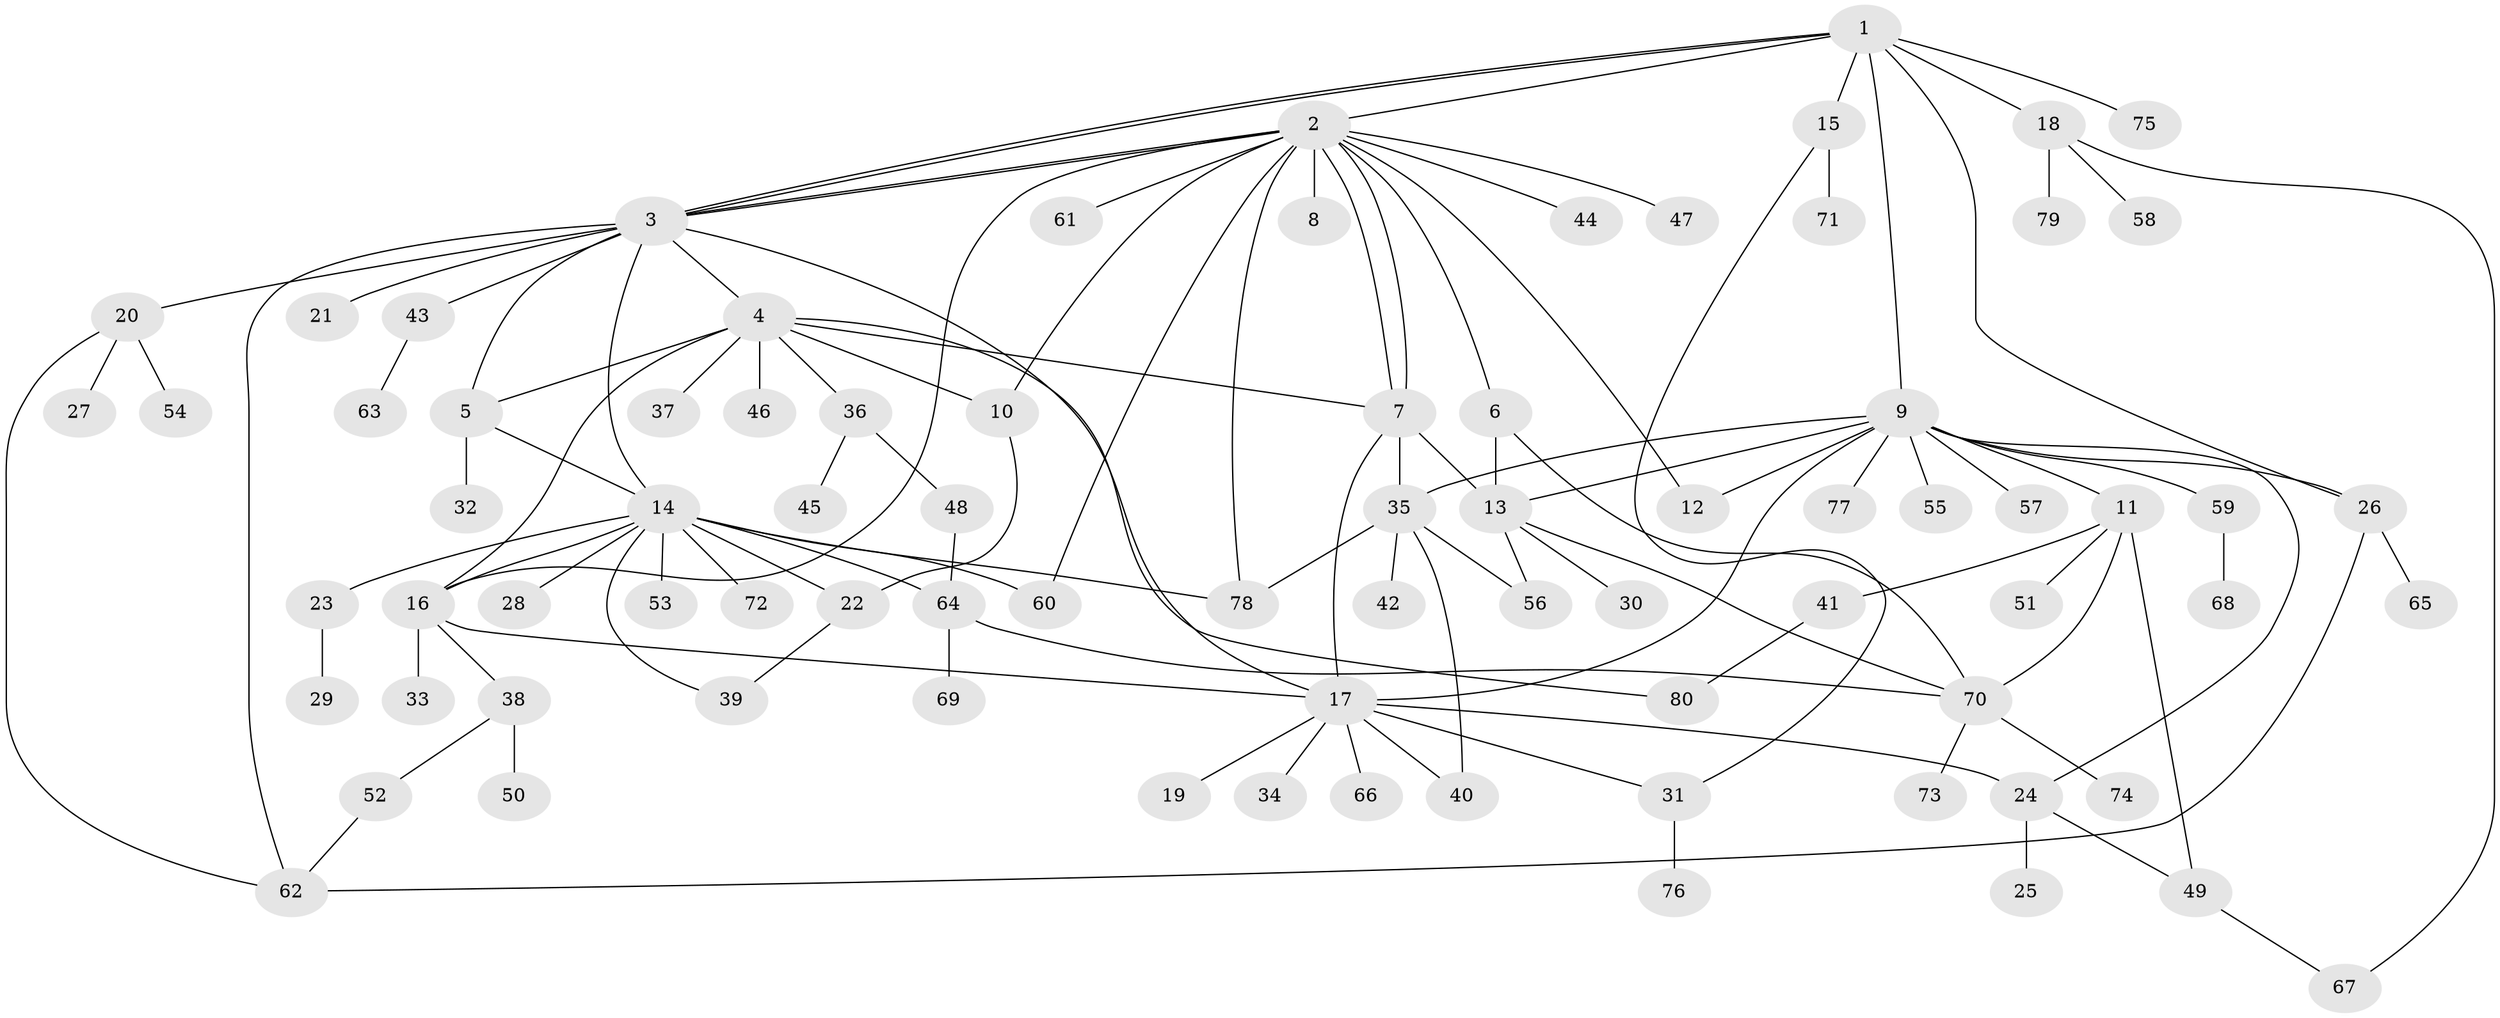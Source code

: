 // coarse degree distribution, {9: 0.03333333333333333, 15: 0.016666666666666666, 11: 0.016666666666666666, 3: 0.08333333333333333, 6: 0.016666666666666666, 1: 0.5166666666666667, 13: 0.016666666666666666, 4: 0.03333333333333333, 2: 0.15, 5: 0.06666666666666667, 10: 0.03333333333333333, 7: 0.016666666666666666}
// Generated by graph-tools (version 1.1) at 2025/41/03/06/25 10:41:48]
// undirected, 80 vertices, 116 edges
graph export_dot {
graph [start="1"]
  node [color=gray90,style=filled];
  1;
  2;
  3;
  4;
  5;
  6;
  7;
  8;
  9;
  10;
  11;
  12;
  13;
  14;
  15;
  16;
  17;
  18;
  19;
  20;
  21;
  22;
  23;
  24;
  25;
  26;
  27;
  28;
  29;
  30;
  31;
  32;
  33;
  34;
  35;
  36;
  37;
  38;
  39;
  40;
  41;
  42;
  43;
  44;
  45;
  46;
  47;
  48;
  49;
  50;
  51;
  52;
  53;
  54;
  55;
  56;
  57;
  58;
  59;
  60;
  61;
  62;
  63;
  64;
  65;
  66;
  67;
  68;
  69;
  70;
  71;
  72;
  73;
  74;
  75;
  76;
  77;
  78;
  79;
  80;
  1 -- 2;
  1 -- 3;
  1 -- 3;
  1 -- 9;
  1 -- 15;
  1 -- 18;
  1 -- 26;
  1 -- 75;
  2 -- 3;
  2 -- 3;
  2 -- 6;
  2 -- 7;
  2 -- 7;
  2 -- 8;
  2 -- 10;
  2 -- 12;
  2 -- 16;
  2 -- 44;
  2 -- 47;
  2 -- 60;
  2 -- 61;
  2 -- 78;
  3 -- 4;
  3 -- 5;
  3 -- 14;
  3 -- 17;
  3 -- 20;
  3 -- 21;
  3 -- 43;
  3 -- 62;
  4 -- 5;
  4 -- 7;
  4 -- 10;
  4 -- 16;
  4 -- 36;
  4 -- 37;
  4 -- 46;
  4 -- 80;
  5 -- 14;
  5 -- 32;
  6 -- 13;
  6 -- 70;
  7 -- 13;
  7 -- 17;
  7 -- 35;
  9 -- 11;
  9 -- 12;
  9 -- 13;
  9 -- 17;
  9 -- 24;
  9 -- 26;
  9 -- 35;
  9 -- 55;
  9 -- 57;
  9 -- 59;
  9 -- 77;
  10 -- 22;
  11 -- 41;
  11 -- 49;
  11 -- 51;
  11 -- 70;
  13 -- 30;
  13 -- 56;
  13 -- 70;
  14 -- 16;
  14 -- 22;
  14 -- 23;
  14 -- 28;
  14 -- 39;
  14 -- 53;
  14 -- 60;
  14 -- 64;
  14 -- 72;
  14 -- 78;
  15 -- 31;
  15 -- 71;
  16 -- 17;
  16 -- 33;
  16 -- 38;
  17 -- 19;
  17 -- 24;
  17 -- 31;
  17 -- 34;
  17 -- 40;
  17 -- 66;
  18 -- 58;
  18 -- 67;
  18 -- 79;
  20 -- 27;
  20 -- 54;
  20 -- 62;
  22 -- 39;
  23 -- 29;
  24 -- 25;
  24 -- 49;
  26 -- 62;
  26 -- 65;
  31 -- 76;
  35 -- 40;
  35 -- 42;
  35 -- 56;
  35 -- 78;
  36 -- 45;
  36 -- 48;
  38 -- 50;
  38 -- 52;
  41 -- 80;
  43 -- 63;
  48 -- 64;
  49 -- 67;
  52 -- 62;
  59 -- 68;
  64 -- 69;
  64 -- 70;
  70 -- 73;
  70 -- 74;
}
